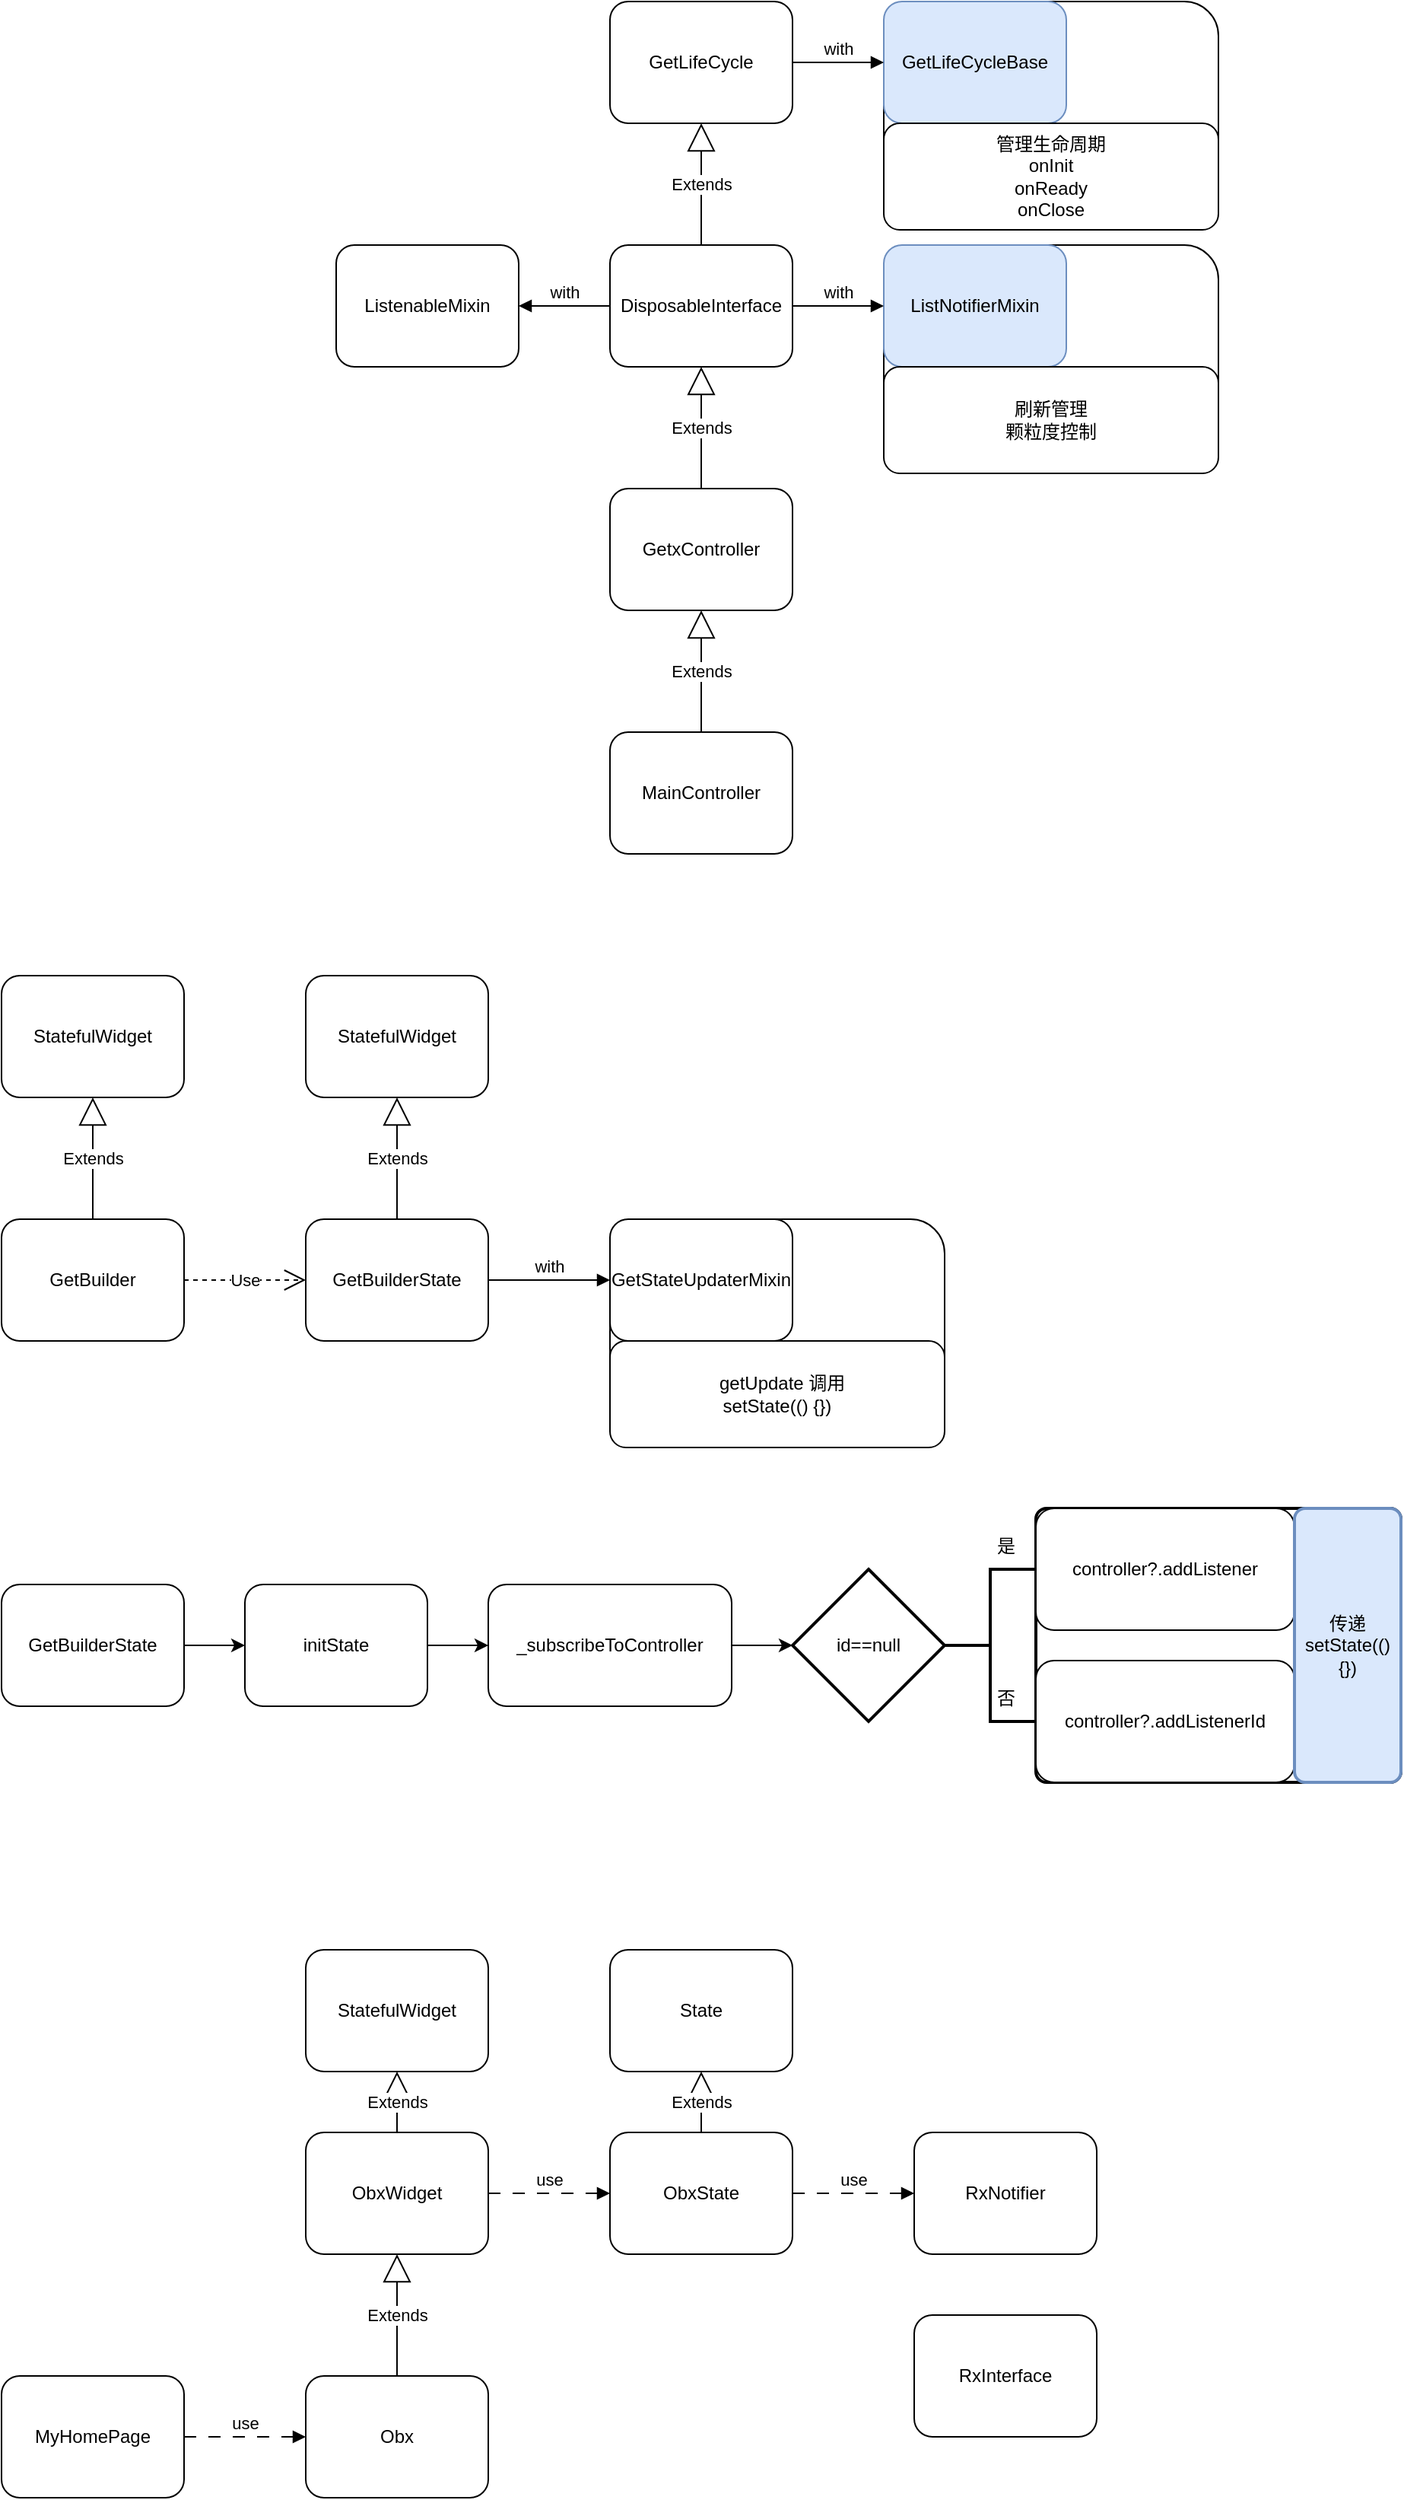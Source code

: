 <mxfile version="24.8.0">
  <diagram name="第 1 页" id="KtZMUQ_HMYJ3NJI_0i4-">
    <mxGraphModel dx="2049" dy="1916" grid="1" gridSize="10" guides="1" tooltips="1" connect="1" arrows="1" fold="1" page="1" pageScale="1" pageWidth="1100" pageHeight="850" math="0" shadow="0">
      <root>
        <mxCell id="0" />
        <mxCell id="1" parent="0" />
        <mxCell id="SNZJ2nct3_6-nZTWgv0k-29" value="" style="rounded=1;whiteSpace=wrap;html=1;absoluteArcSize=1;arcSize=14;strokeWidth=2;" parent="1" vertex="1">
          <mxGeometry x="760" y="910" width="240" height="180" as="geometry" />
        </mxCell>
        <mxCell id="SNZJ2nct3_6-nZTWgv0k-13" value="" style="rounded=1;whiteSpace=wrap;html=1;" parent="1" vertex="1">
          <mxGeometry x="480" y="720" width="220" height="150" as="geometry" />
        </mxCell>
        <mxCell id="tziFPW0K3g8hJEwGUGj2-17" value="" style="rounded=1;whiteSpace=wrap;html=1;" parent="1" vertex="1">
          <mxGeometry x="660" y="80" width="220" height="150" as="geometry" />
        </mxCell>
        <mxCell id="tziFPW0K3g8hJEwGUGj2-15" value="" style="rounded=1;whiteSpace=wrap;html=1;" parent="1" vertex="1">
          <mxGeometry x="660" y="-80" width="220" height="150" as="geometry" />
        </mxCell>
        <mxCell id="tziFPW0K3g8hJEwGUGj2-1" value="MainController" style="rounded=1;whiteSpace=wrap;html=1;" parent="1" vertex="1">
          <mxGeometry x="480" y="400" width="120" height="80" as="geometry" />
        </mxCell>
        <mxCell id="tziFPW0K3g8hJEwGUGj2-2" value="GetxController" style="rounded=1;whiteSpace=wrap;html=1;" parent="1" vertex="1">
          <mxGeometry x="480" y="240" width="120" height="80" as="geometry" />
        </mxCell>
        <mxCell id="tziFPW0K3g8hJEwGUGj2-3" value="Extends" style="endArrow=block;endSize=16;endFill=0;html=1;rounded=0;entryX=0.5;entryY=1;entryDx=0;entryDy=0;exitX=0.5;exitY=0;exitDx=0;exitDy=0;" parent="1" source="tziFPW0K3g8hJEwGUGj2-1" target="tziFPW0K3g8hJEwGUGj2-2" edge="1">
          <mxGeometry width="160" relative="1" as="geometry">
            <mxPoint x="470" y="420" as="sourcePoint" />
            <mxPoint x="630" y="420" as="targetPoint" />
          </mxGeometry>
        </mxCell>
        <mxCell id="tziFPW0K3g8hJEwGUGj2-4" value="DisposableInterface" style="rounded=1;whiteSpace=wrap;html=1;" parent="1" vertex="1">
          <mxGeometry x="480" y="80" width="120" height="80" as="geometry" />
        </mxCell>
        <mxCell id="tziFPW0K3g8hJEwGUGj2-5" value="Extends" style="endArrow=block;endSize=16;endFill=0;html=1;rounded=0;entryX=0.5;entryY=1;entryDx=0;entryDy=0;exitX=0.5;exitY=0;exitDx=0;exitDy=0;" parent="1" source="tziFPW0K3g8hJEwGUGj2-2" target="tziFPW0K3g8hJEwGUGj2-4" edge="1">
          <mxGeometry width="160" relative="1" as="geometry">
            <mxPoint x="620" y="250" as="sourcePoint" />
            <mxPoint x="620" y="170" as="targetPoint" />
          </mxGeometry>
        </mxCell>
        <mxCell id="tziFPW0K3g8hJEwGUGj2-6" value="ListenableMixin" style="rounded=1;whiteSpace=wrap;html=1;" parent="1" vertex="1">
          <mxGeometry x="300" y="80" width="120" height="80" as="geometry" />
        </mxCell>
        <mxCell id="tziFPW0K3g8hJEwGUGj2-7" value="ListNotifierMixin" style="rounded=1;whiteSpace=wrap;html=1;fillColor=#dae8fc;strokeColor=#6c8ebf;" parent="1" vertex="1">
          <mxGeometry x="660" y="80" width="120" height="80" as="geometry" />
        </mxCell>
        <mxCell id="tziFPW0K3g8hJEwGUGj2-8" value="with" style="html=1;verticalAlign=bottom;endArrow=block;curved=0;rounded=0;entryX=1;entryY=0.5;entryDx=0;entryDy=0;" parent="1" target="tziFPW0K3g8hJEwGUGj2-6" edge="1">
          <mxGeometry width="80" relative="1" as="geometry">
            <mxPoint x="480" y="120" as="sourcePoint" />
            <mxPoint x="590" y="120" as="targetPoint" />
          </mxGeometry>
        </mxCell>
        <mxCell id="tziFPW0K3g8hJEwGUGj2-9" value="with" style="html=1;verticalAlign=bottom;endArrow=block;curved=0;rounded=0;entryX=0;entryY=0.5;entryDx=0;entryDy=0;exitX=1;exitY=0.5;exitDx=0;exitDy=0;" parent="1" source="tziFPW0K3g8hJEwGUGj2-4" target="tziFPW0K3g8hJEwGUGj2-7" edge="1">
          <mxGeometry width="80" relative="1" as="geometry">
            <mxPoint x="620" y="160" as="sourcePoint" />
            <mxPoint x="410" y="130" as="targetPoint" />
          </mxGeometry>
        </mxCell>
        <mxCell id="tziFPW0K3g8hJEwGUGj2-10" value="GetLifeCycle" style="rounded=1;whiteSpace=wrap;html=1;" parent="1" vertex="1">
          <mxGeometry x="480" y="-80" width="120" height="80" as="geometry" />
        </mxCell>
        <mxCell id="tziFPW0K3g8hJEwGUGj2-11" value="Extends" style="endArrow=block;endSize=16;endFill=0;html=1;rounded=0;entryX=0.5;entryY=1;entryDx=0;entryDy=0;" parent="1" source="tziFPW0K3g8hJEwGUGj2-4" target="tziFPW0K3g8hJEwGUGj2-10" edge="1">
          <mxGeometry width="160" relative="1" as="geometry">
            <mxPoint x="550" y="250" as="sourcePoint" />
            <mxPoint x="550" y="170" as="targetPoint" />
          </mxGeometry>
        </mxCell>
        <mxCell id="tziFPW0K3g8hJEwGUGj2-13" value="GetLifeCycleBase" style="rounded=1;whiteSpace=wrap;html=1;fillColor=#dae8fc;strokeColor=#6c8ebf;" parent="1" vertex="1">
          <mxGeometry x="660" y="-80" width="120" height="80" as="geometry" />
        </mxCell>
        <mxCell id="tziFPW0K3g8hJEwGUGj2-14" value="with" style="html=1;verticalAlign=bottom;endArrow=block;curved=0;rounded=0;entryX=0;entryY=0.5;entryDx=0;entryDy=0;exitX=1;exitY=0.5;exitDx=0;exitDy=0;" parent="1" source="tziFPW0K3g8hJEwGUGj2-10" target="tziFPW0K3g8hJEwGUGj2-13" edge="1">
          <mxGeometry width="80" relative="1" as="geometry">
            <mxPoint x="610" y="130" as="sourcePoint" />
            <mxPoint x="670" y="130" as="targetPoint" />
          </mxGeometry>
        </mxCell>
        <mxCell id="tziFPW0K3g8hJEwGUGj2-16" value="管理生命周期&lt;div&gt;onInit&lt;br&gt;onReady&lt;br&gt;&lt;/div&gt;&lt;div&gt;onClose&lt;br&gt;&lt;/div&gt;" style="rounded=1;whiteSpace=wrap;html=1;" parent="1" vertex="1">
          <mxGeometry x="660" width="220" height="70" as="geometry" />
        </mxCell>
        <mxCell id="tziFPW0K3g8hJEwGUGj2-18" value="刷新管理&lt;div&gt;颗粒度控制&lt;/div&gt;" style="rounded=1;whiteSpace=wrap;html=1;" parent="1" vertex="1">
          <mxGeometry x="660" y="160" width="220" height="70" as="geometry" />
        </mxCell>
        <mxCell id="SNZJ2nct3_6-nZTWgv0k-1" value="GetBuilder" style="rounded=1;whiteSpace=wrap;html=1;" parent="1" vertex="1">
          <mxGeometry x="80" y="720" width="120" height="80" as="geometry" />
        </mxCell>
        <mxCell id="SNZJ2nct3_6-nZTWgv0k-2" value="StatefulWidget" style="rounded=1;whiteSpace=wrap;html=1;" parent="1" vertex="1">
          <mxGeometry x="80" y="560" width="120" height="80" as="geometry" />
        </mxCell>
        <mxCell id="SNZJ2nct3_6-nZTWgv0k-3" value="Extends" style="endArrow=block;endSize=16;endFill=0;html=1;rounded=0;entryX=0.5;entryY=1;entryDx=0;entryDy=0;exitX=0.5;exitY=0;exitDx=0;exitDy=0;" parent="1" source="SNZJ2nct3_6-nZTWgv0k-1" target="SNZJ2nct3_6-nZTWgv0k-2" edge="1">
          <mxGeometry width="160" relative="1" as="geometry">
            <mxPoint x="390" y="490" as="sourcePoint" />
            <mxPoint x="390" y="410" as="targetPoint" />
          </mxGeometry>
        </mxCell>
        <mxCell id="SNZJ2nct3_6-nZTWgv0k-5" value="Use" style="endArrow=open;endSize=12;dashed=1;html=1;rounded=0;exitX=1;exitY=0.5;exitDx=0;exitDy=0;entryX=0;entryY=0.5;entryDx=0;entryDy=0;" parent="1" source="SNZJ2nct3_6-nZTWgv0k-1" target="SNZJ2nct3_6-nZTWgv0k-6" edge="1">
          <mxGeometry width="160" relative="1" as="geometry">
            <mxPoint x="310" y="710" as="sourcePoint" />
            <mxPoint x="280" y="760" as="targetPoint" />
          </mxGeometry>
        </mxCell>
        <mxCell id="SNZJ2nct3_6-nZTWgv0k-6" value="GetBuilderState" style="rounded=1;whiteSpace=wrap;html=1;" parent="1" vertex="1">
          <mxGeometry x="280" y="720" width="120" height="80" as="geometry" />
        </mxCell>
        <mxCell id="SNZJ2nct3_6-nZTWgv0k-8" value="StatefulWidget" style="rounded=1;whiteSpace=wrap;html=1;" parent="1" vertex="1">
          <mxGeometry x="280" y="560" width="120" height="80" as="geometry" />
        </mxCell>
        <mxCell id="SNZJ2nct3_6-nZTWgv0k-9" value="Extends" style="endArrow=block;endSize=16;endFill=0;html=1;rounded=0;entryX=0.5;entryY=1;entryDx=0;entryDy=0;exitX=0.5;exitY=0;exitDx=0;exitDy=0;exitPerimeter=0;" parent="1" source="SNZJ2nct3_6-nZTWgv0k-6" target="SNZJ2nct3_6-nZTWgv0k-8" edge="1">
          <mxGeometry width="160" relative="1" as="geometry">
            <mxPoint x="340" y="710" as="sourcePoint" />
            <mxPoint x="150" y="650" as="targetPoint" />
          </mxGeometry>
        </mxCell>
        <mxCell id="SNZJ2nct3_6-nZTWgv0k-11" value="with" style="html=1;verticalAlign=bottom;endArrow=block;curved=0;rounded=0;entryX=0;entryY=0.5;entryDx=0;entryDy=0;exitX=1;exitY=0.5;exitDx=0;exitDy=0;" parent="1" source="SNZJ2nct3_6-nZTWgv0k-6" target="SNZJ2nct3_6-nZTWgv0k-12" edge="1">
          <mxGeometry width="80" relative="1" as="geometry">
            <mxPoint x="410" y="772" as="sourcePoint" />
            <mxPoint x="670" y="-30" as="targetPoint" />
          </mxGeometry>
        </mxCell>
        <mxCell id="SNZJ2nct3_6-nZTWgv0k-12" value="GetStateUpdaterMixin" style="rounded=1;whiteSpace=wrap;html=1;" parent="1" vertex="1">
          <mxGeometry x="480" y="720" width="120" height="80" as="geometry" />
        </mxCell>
        <mxCell id="SNZJ2nct3_6-nZTWgv0k-14" value="&lt;div&gt;&lt;div&gt;&amp;nbsp;&amp;nbsp;&lt;span style=&quot;background-color: initial;&quot;&gt;getUpdate 调用&lt;br&gt;setState(() {})&lt;br&gt;&lt;/span&gt;&lt;/div&gt;&lt;/div&gt;" style="rounded=1;whiteSpace=wrap;html=1;" parent="1" vertex="1">
          <mxGeometry x="480" y="800" width="220" height="70" as="geometry" />
        </mxCell>
        <mxCell id="SNZJ2nct3_6-nZTWgv0k-17" style="edgeStyle=orthogonalEdgeStyle;rounded=0;orthogonalLoop=1;jettySize=auto;html=1;exitX=1;exitY=0.5;exitDx=0;exitDy=0;entryX=0;entryY=0.5;entryDx=0;entryDy=0;" parent="1" source="SNZJ2nct3_6-nZTWgv0k-15" target="SNZJ2nct3_6-nZTWgv0k-16" edge="1">
          <mxGeometry relative="1" as="geometry" />
        </mxCell>
        <mxCell id="SNZJ2nct3_6-nZTWgv0k-15" value="GetBuilderState" style="rounded=1;whiteSpace=wrap;html=1;" parent="1" vertex="1">
          <mxGeometry x="80" y="960" width="120" height="80" as="geometry" />
        </mxCell>
        <mxCell id="SNZJ2nct3_6-nZTWgv0k-19" style="edgeStyle=orthogonalEdgeStyle;rounded=0;orthogonalLoop=1;jettySize=auto;html=1;exitX=1;exitY=0.5;exitDx=0;exitDy=0;entryX=0;entryY=0.5;entryDx=0;entryDy=0;" parent="1" source="SNZJ2nct3_6-nZTWgv0k-16" target="SNZJ2nct3_6-nZTWgv0k-18" edge="1">
          <mxGeometry relative="1" as="geometry" />
        </mxCell>
        <mxCell id="SNZJ2nct3_6-nZTWgv0k-16" value="initState" style="rounded=1;whiteSpace=wrap;html=1;" parent="1" vertex="1">
          <mxGeometry x="240" y="960" width="120" height="80" as="geometry" />
        </mxCell>
        <mxCell id="SNZJ2nct3_6-nZTWgv0k-18" value="_subscribeToController" style="rounded=1;whiteSpace=wrap;html=1;" parent="1" vertex="1">
          <mxGeometry x="400" y="960" width="160" height="80" as="geometry" />
        </mxCell>
        <mxCell id="SNZJ2nct3_6-nZTWgv0k-21" value="id==null" style="strokeWidth=2;html=1;shape=mxgraph.flowchart.decision;whiteSpace=wrap;" parent="1" vertex="1">
          <mxGeometry x="600" y="950" width="100" height="100" as="geometry" />
        </mxCell>
        <mxCell id="SNZJ2nct3_6-nZTWgv0k-22" style="edgeStyle=orthogonalEdgeStyle;rounded=0;orthogonalLoop=1;jettySize=auto;html=1;exitX=1;exitY=0.5;exitDx=0;exitDy=0;entryX=0;entryY=0.5;entryDx=0;entryDy=0;entryPerimeter=0;" parent="1" source="SNZJ2nct3_6-nZTWgv0k-18" target="SNZJ2nct3_6-nZTWgv0k-21" edge="1">
          <mxGeometry relative="1" as="geometry" />
        </mxCell>
        <mxCell id="SNZJ2nct3_6-nZTWgv0k-23" value="" style="strokeWidth=2;html=1;shape=mxgraph.flowchart.annotation_2;align=left;labelPosition=right;pointerEvents=1;" parent="1" vertex="1">
          <mxGeometry x="700" y="950" width="60" height="100" as="geometry" />
        </mxCell>
        <mxCell id="SNZJ2nct3_6-nZTWgv0k-24" style="edgeStyle=orthogonalEdgeStyle;rounded=0;orthogonalLoop=1;jettySize=auto;html=1;exitX=0;exitY=0.5;exitDx=0;exitDy=0;exitPerimeter=0;entryX=1;entryY=0.5;entryDx=0;entryDy=0;entryPerimeter=0;" parent="1" source="SNZJ2nct3_6-nZTWgv0k-23" target="SNZJ2nct3_6-nZTWgv0k-21" edge="1">
          <mxGeometry relative="1" as="geometry" />
        </mxCell>
        <mxCell id="SNZJ2nct3_6-nZTWgv0k-25" value="是" style="text;html=1;align=center;verticalAlign=middle;resizable=0;points=[];autosize=1;strokeColor=none;fillColor=none;" parent="1" vertex="1">
          <mxGeometry x="720" y="920" width="40" height="30" as="geometry" />
        </mxCell>
        <mxCell id="SNZJ2nct3_6-nZTWgv0k-26" value="controller?.addListener" style="rounded=1;whiteSpace=wrap;html=1;" parent="1" vertex="1">
          <mxGeometry x="760" y="910" width="170" height="80" as="geometry" />
        </mxCell>
        <mxCell id="SNZJ2nct3_6-nZTWgv0k-27" value="controller?.addListenerId" style="rounded=1;whiteSpace=wrap;html=1;" parent="1" vertex="1">
          <mxGeometry x="760" y="1010" width="170" height="80" as="geometry" />
        </mxCell>
        <mxCell id="SNZJ2nct3_6-nZTWgv0k-28" value="否" style="text;html=1;align=center;verticalAlign=middle;resizable=0;points=[];autosize=1;strokeColor=none;fillColor=none;" parent="1" vertex="1">
          <mxGeometry x="720" y="1020" width="40" height="30" as="geometry" />
        </mxCell>
        <mxCell id="SNZJ2nct3_6-nZTWgv0k-30" value="传递&lt;div&gt;setState(() {})&lt;br&gt;&lt;/div&gt;" style="rounded=1;whiteSpace=wrap;html=1;absoluteArcSize=1;arcSize=14;strokeWidth=2;fillColor=#dae8fc;strokeColor=#6c8ebf;" parent="1" vertex="1">
          <mxGeometry x="930" y="910" width="70" height="180" as="geometry" />
        </mxCell>
        <mxCell id="FGk7uatt8q7ay4vjsJlc-1" value="MyHomePage" style="rounded=1;whiteSpace=wrap;html=1;" vertex="1" parent="1">
          <mxGeometry x="80" y="1480" width="120" height="80" as="geometry" />
        </mxCell>
        <mxCell id="FGk7uatt8q7ay4vjsJlc-2" value="Obx" style="rounded=1;whiteSpace=wrap;html=1;" vertex="1" parent="1">
          <mxGeometry x="280" y="1480" width="120" height="80" as="geometry" />
        </mxCell>
        <mxCell id="FGk7uatt8q7ay4vjsJlc-5" value="use" style="html=1;verticalAlign=bottom;endArrow=block;curved=0;rounded=0;exitX=1;exitY=0.5;exitDx=0;exitDy=0;entryX=0;entryY=0.5;entryDx=0;entryDy=0;dashed=1;dashPattern=8 8;" edge="1" parent="1" source="FGk7uatt8q7ay4vjsJlc-1" target="FGk7uatt8q7ay4vjsJlc-2">
          <mxGeometry width="80" relative="1" as="geometry">
            <mxPoint x="510" y="1490" as="sourcePoint" />
            <mxPoint x="140" y="1600" as="targetPoint" />
          </mxGeometry>
        </mxCell>
        <mxCell id="FGk7uatt8q7ay4vjsJlc-6" value="ObxWidget" style="rounded=1;whiteSpace=wrap;html=1;" vertex="1" parent="1">
          <mxGeometry x="280" y="1320" width="120" height="80" as="geometry" />
        </mxCell>
        <mxCell id="FGk7uatt8q7ay4vjsJlc-7" value="Extends" style="endArrow=block;endSize=16;endFill=0;html=1;rounded=0;entryX=0.5;entryY=1;entryDx=0;entryDy=0;exitX=0.5;exitY=0;exitDx=0;exitDy=0;" edge="1" parent="1" source="FGk7uatt8q7ay4vjsJlc-2" target="FGk7uatt8q7ay4vjsJlc-6">
          <mxGeometry width="160" relative="1" as="geometry">
            <mxPoint x="390" y="1435" as="sourcePoint" />
            <mxPoint x="390" y="1355" as="targetPoint" />
          </mxGeometry>
        </mxCell>
        <mxCell id="FGk7uatt8q7ay4vjsJlc-8" value="StatefulWidget" style="rounded=1;whiteSpace=wrap;html=1;" vertex="1" parent="1">
          <mxGeometry x="280" y="1200" width="120" height="80" as="geometry" />
        </mxCell>
        <mxCell id="FGk7uatt8q7ay4vjsJlc-9" value="Extends" style="endArrow=block;endSize=16;endFill=0;html=1;rounded=0;entryX=0.5;entryY=1;entryDx=0;entryDy=0;exitX=0.5;exitY=0;exitDx=0;exitDy=0;" edge="1" parent="1" source="FGk7uatt8q7ay4vjsJlc-6" target="FGk7uatt8q7ay4vjsJlc-8">
          <mxGeometry width="160" relative="1" as="geometry">
            <mxPoint x="430" y="1300" as="sourcePoint" />
            <mxPoint x="350" y="1410" as="targetPoint" />
          </mxGeometry>
        </mxCell>
        <mxCell id="FGk7uatt8q7ay4vjsJlc-10" value="use" style="html=1;verticalAlign=bottom;endArrow=block;curved=0;rounded=0;exitX=1;exitY=0.5;exitDx=0;exitDy=0;dashed=1;dashPattern=8 8;entryX=0;entryY=0.5;entryDx=0;entryDy=0;" edge="1" parent="1" source="FGk7uatt8q7ay4vjsJlc-6" target="FGk7uatt8q7ay4vjsJlc-11">
          <mxGeometry width="80" relative="1" as="geometry">
            <mxPoint x="210" y="1530" as="sourcePoint" />
            <mxPoint x="520" y="1400" as="targetPoint" />
          </mxGeometry>
        </mxCell>
        <mxCell id="FGk7uatt8q7ay4vjsJlc-11" value="ObxState" style="rounded=1;whiteSpace=wrap;html=1;" vertex="1" parent="1">
          <mxGeometry x="480" y="1320" width="120" height="80" as="geometry" />
        </mxCell>
        <mxCell id="FGk7uatt8q7ay4vjsJlc-12" value="State" style="rounded=1;whiteSpace=wrap;html=1;" vertex="1" parent="1">
          <mxGeometry x="480" y="1200" width="120" height="80" as="geometry" />
        </mxCell>
        <mxCell id="FGk7uatt8q7ay4vjsJlc-13" value="Extends" style="endArrow=block;endSize=16;endFill=0;html=1;rounded=0;entryX=0.5;entryY=1;entryDx=0;entryDy=0;exitX=0.5;exitY=0;exitDx=0;exitDy=0;" edge="1" parent="1" source="FGk7uatt8q7ay4vjsJlc-11" target="FGk7uatt8q7ay4vjsJlc-12">
          <mxGeometry width="160" relative="1" as="geometry">
            <mxPoint x="350" y="1330" as="sourcePoint" />
            <mxPoint x="350" y="1290" as="targetPoint" />
          </mxGeometry>
        </mxCell>
        <mxCell id="FGk7uatt8q7ay4vjsJlc-14" value="RxNotifier" style="rounded=1;whiteSpace=wrap;html=1;" vertex="1" parent="1">
          <mxGeometry x="680" y="1320" width="120" height="80" as="geometry" />
        </mxCell>
        <mxCell id="FGk7uatt8q7ay4vjsJlc-15" value="use" style="html=1;verticalAlign=bottom;endArrow=block;curved=0;rounded=0;exitX=1;exitY=0.5;exitDx=0;exitDy=0;dashed=1;dashPattern=8 8;entryX=0;entryY=0.5;entryDx=0;entryDy=0;" edge="1" parent="1" source="FGk7uatt8q7ay4vjsJlc-11" target="FGk7uatt8q7ay4vjsJlc-14">
          <mxGeometry width="80" relative="1" as="geometry">
            <mxPoint x="410" y="1370" as="sourcePoint" />
            <mxPoint x="490" y="1370" as="targetPoint" />
          </mxGeometry>
        </mxCell>
        <mxCell id="FGk7uatt8q7ay4vjsJlc-16" value="RxInterface" style="rounded=1;whiteSpace=wrap;html=1;" vertex="1" parent="1">
          <mxGeometry x="680" y="1440" width="120" height="80" as="geometry" />
        </mxCell>
      </root>
    </mxGraphModel>
  </diagram>
</mxfile>
